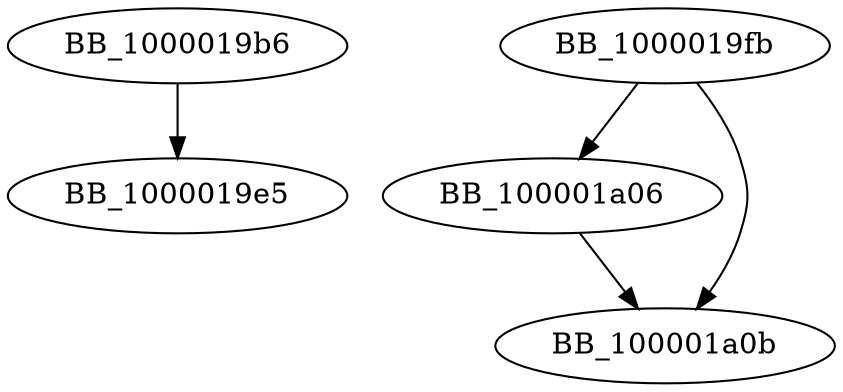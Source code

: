 DiGraph __ZN9ConverterC2ESt6vectorIhSaIhEE{
BB_1000019b6->BB_1000019e5
BB_1000019fb->BB_100001a06
BB_1000019fb->BB_100001a0b
BB_100001a06->BB_100001a0b
}
